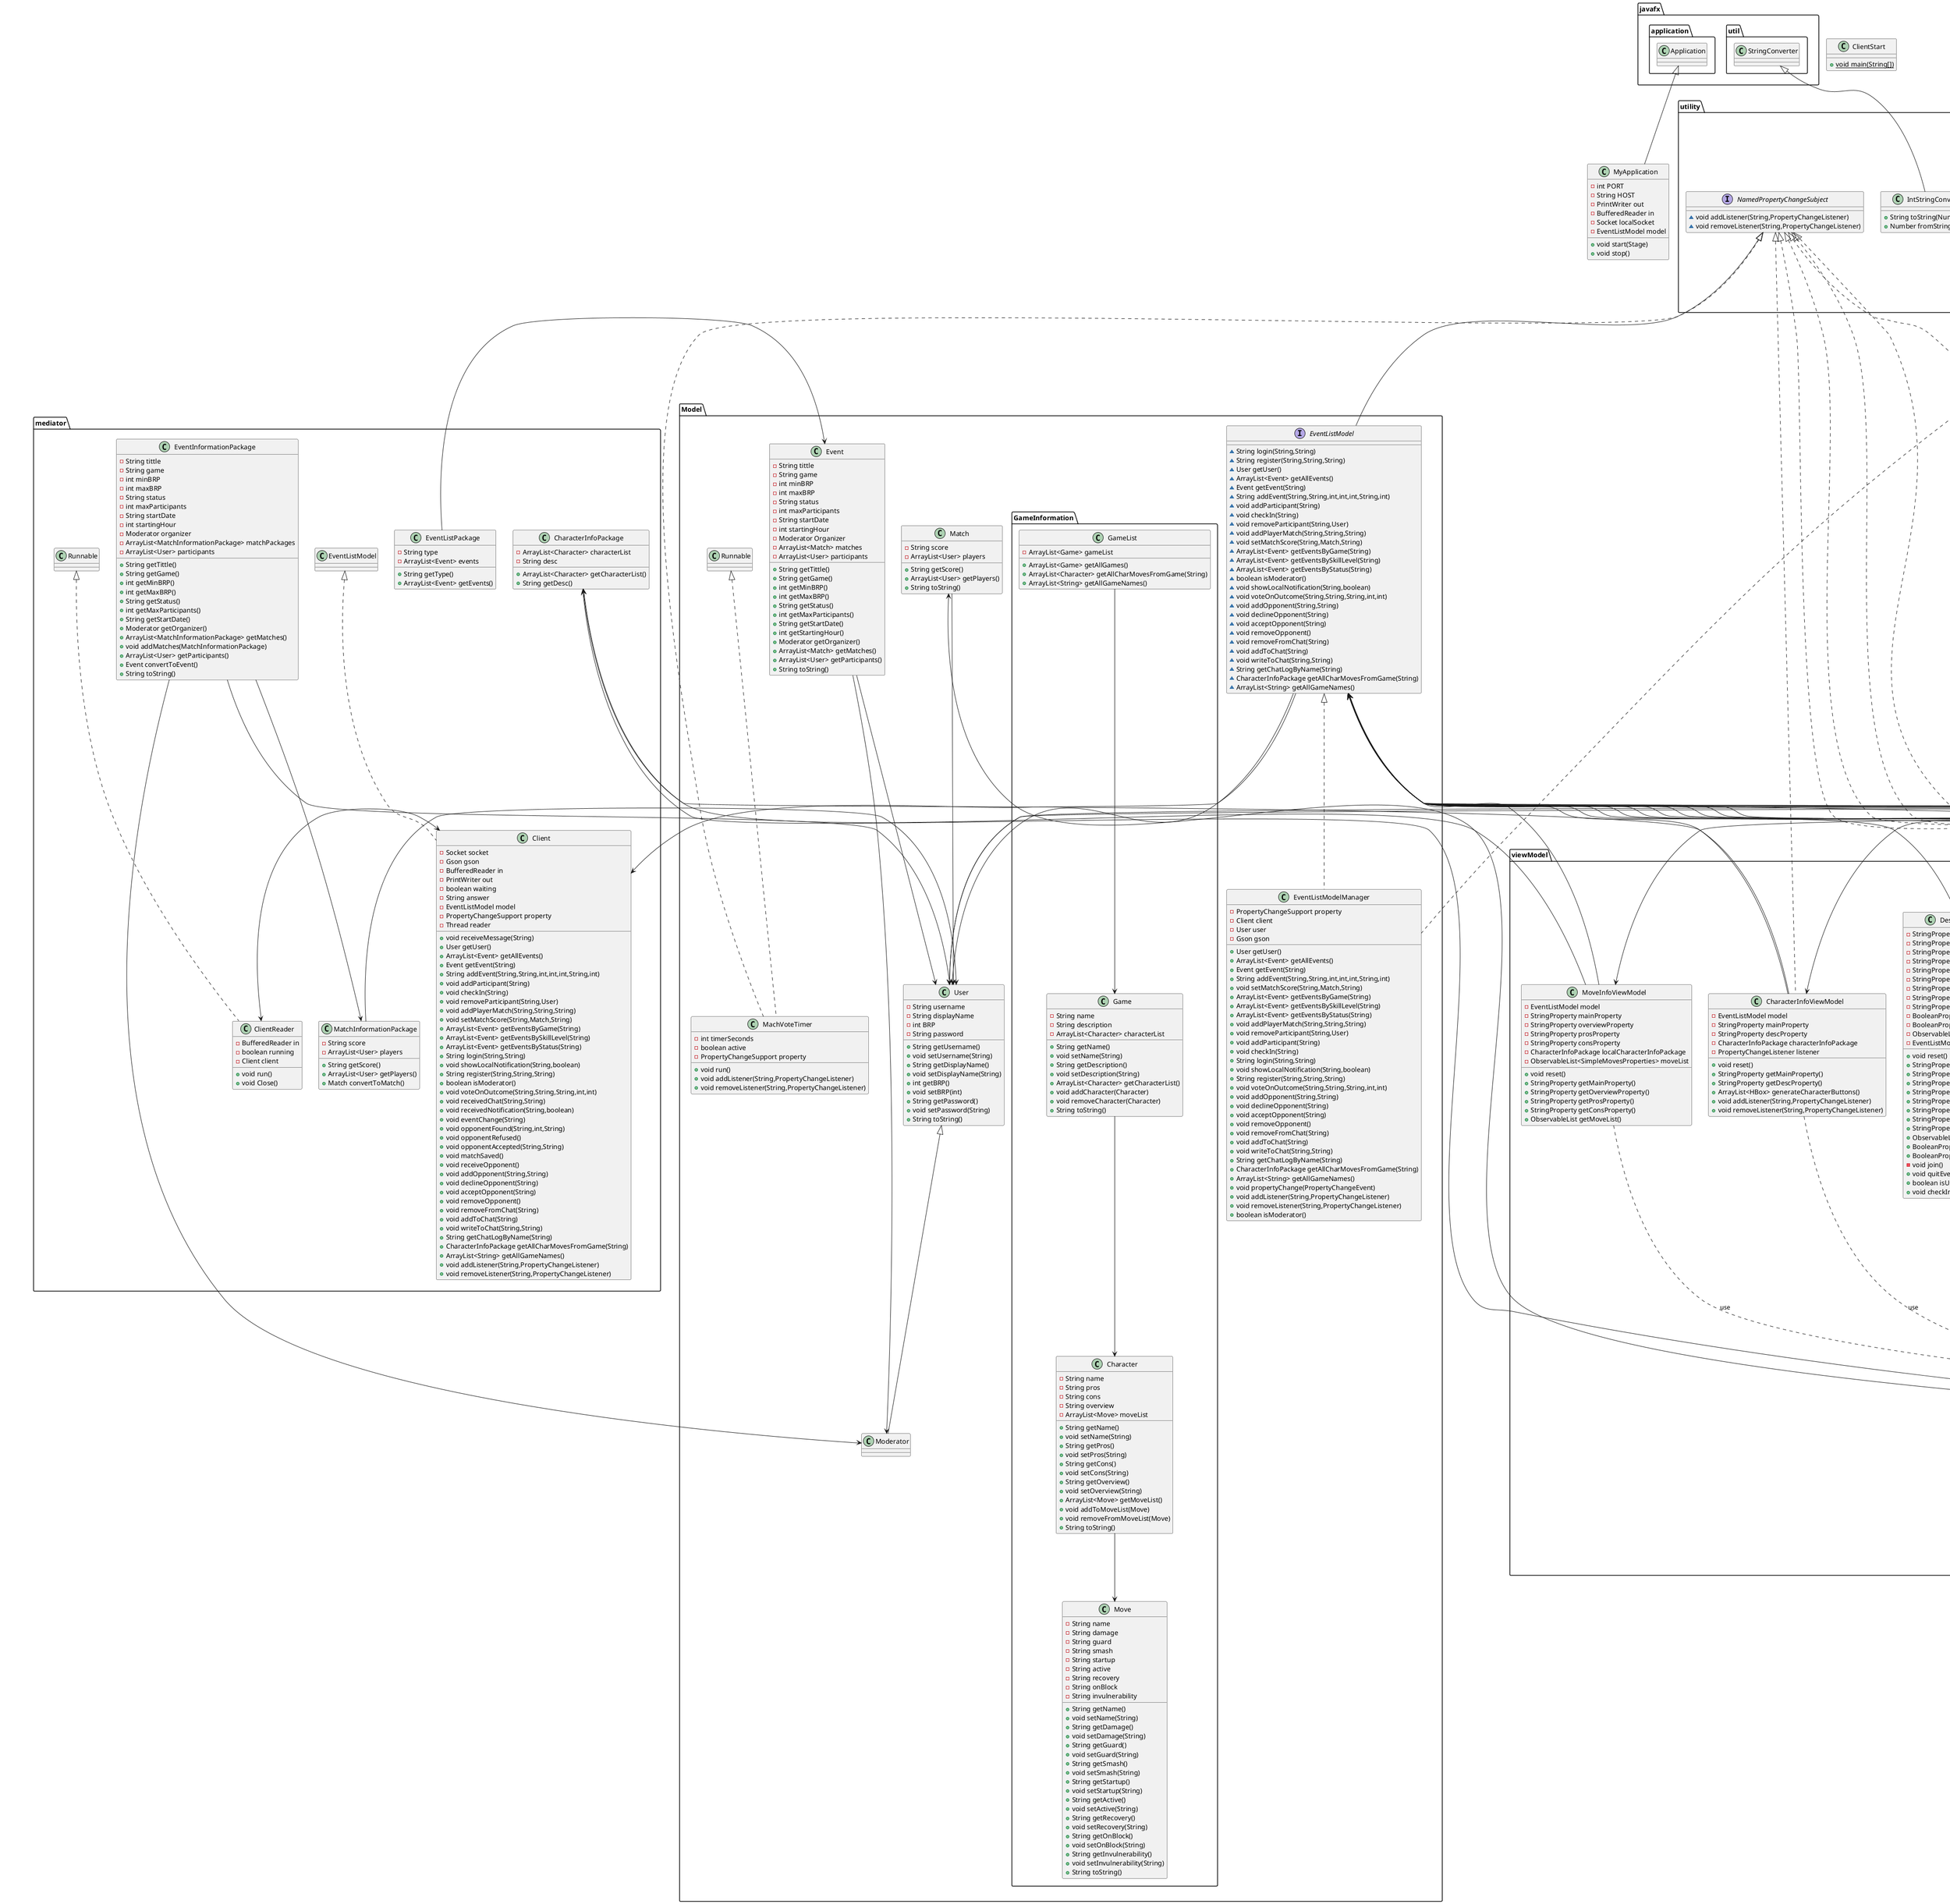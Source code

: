 @startuml
class view.EventDescriptionViewController {
- Label lblEventTitle
- TabPane tabPane
- ViewHandler viewHandler
- EventDescriptionViewModel eventDescriptionViewModel
- DescriptionViewGeneralController descriptionViewGeneralController
- BracketViewController bracketViewController
- ChatViewController chatViewController
- ViewModelFactory viewModelFactory
- Region root
- Tab tab1
+ void init(ViewHandler,ViewModelFactory,Region)
+ void reset()
+ Region getRoot()
~ void pressBackButton()
- Region loadChatView(String)
- Region loadEventDescriptionViewController(String)
- Region loadBracketViewController(String)
+ void propertyChange(PropertyChangeEvent)
}


class Model.GameInformation.GameList {
- ArrayList<Game> gameList
+ ArrayList<Game> getAllGames()
+ ArrayList<Character> getAllCharMovesFromGame(String)
+ ArrayList<String> getAllGameNames()
}


interface view.ViewController {
~ void init(ViewHandler,ViewModelFactory,Region)
~ void reset()
~ Region getRoot()
}

class viewModel.EventListViewModel {
- EventListModel model
- ObservableList<SimpleEventViewModel> list
- ObjectProperty<SimpleEventViewModel> selectedEventProperty
- StringProperty errorProperty
- ViewState viewState
+ void clear()
+ ObservableList<SimpleEventViewModel> getAll()
+ ArrayList<Event> getAllEvents()
+ void setSelected(SimpleEventViewModel)
+ StringProperty getErrorProperty()
- void removeSimpleEvent(String)
+ ArrayList<Event> getEventsByGame(String)
+ ArrayList<Event> getEventsBySkillLevel(String)
+ ArrayList<Event> getEventsByStatus(String)
- void addSimpleEvent(Event)
+ boolean isModerator()
+ void propertyChange(PropertyChangeEvent)
}


class viewModel.LogInViewModel {
- EventListModel model
- StringProperty errorProperty
- StringProperty usernameProperty
- StringProperty passwordProperty
+ StringProperty getErrorProperty()
+ StringProperty getUsernameProperty()
+ StringProperty getPasswordProperty()
+ boolean PressLoginButton()
}


class Model.Event {
- String tittle
- String game
- int minBRP
- int maxBRP
- String status
- int maxParticipants
- String startDate
- int startingHour
- Moderator Organizer
- ArrayList<Match> matches
- ArrayList<User> participants
+ String getTittle()
+ String getGame()
+ int getMinBRP()
+ int getMaxBRP()
+ String getStatus()
+ int getMaxParticipants()
+ String getStartDate()
+ int getStartingHour()
+ Moderator getOrganizer()
+ ArrayList<Match> getMatches()
+ ArrayList<User> getParticipants()
+ String toString()
}


class viewModel.CreateEventViewModel {
- EventListModel model
- StringProperty titleProperty
- ObjectProperty<String> gameProperty
- ObjectProperty<LocalDate> dateProperty
- ObjectProperty<String> startingHourProperty
- ObjectProperty<String> maxPlayersProperty
- IntegerProperty minBRPProperty
- IntegerProperty maxBRPProperty
- StringProperty errorProperty
+ ObjectProperty<String> getGameProperty()
+ StringProperty getTitleProperty()
+ ObjectProperty<LocalDate> getDateProperty()
+ ObjectProperty<String> getStartingHourProperty()
+ ObjectProperty<String> getMaxPlayersProperty()
+ IntegerProperty getMinBRPProperty()
+ IntegerProperty getMaxBRPProperty()
+ StringProperty getErrorProperty()
+ void reset()
+ boolean confirm()
}


class Model.EventListModelManager {
- PropertyChangeSupport property
- Client client
- User user
- Gson gson
+ User getUser()
+ ArrayList<Event> getAllEvents()
+ Event getEvent(String)
+ String addEvent(String,String,int,int,int,String,int)
+ void setMatchScore(String,Match,String)
+ ArrayList<Event> getEventsByGame(String)
+ ArrayList<Event> getEventsBySkillLevel(String)
+ ArrayList<Event> getEventsByStatus(String)
+ void addPlayerMatch(String,String,String)
+ void removeParticipant(String,User)
+ void addParticipant(String)
+ void checkIn(String)
+ String login(String,String)
+ void showLocalNotification(String,boolean)
+ String register(String,String,String)
+ void voteOnOutcome(String,String,String,int,int)
+ void addOpponent(String,String)
+ void declineOpponent(String)
+ void acceptOpponent(String)
+ void removeOpponent()
+ void removeFromChat(String)
+ void addToChat(String)
+ void writeToChat(String,String)
+ String getChatLogByName(String)
+ CharacterInfoPackage getAllCharMovesFromGame(String)
+ ArrayList<String> getAllGameNames()
+ void propertyChange(PropertyChangeEvent)
+ void addListener(String,PropertyChangeListener)
+ void removeListener(String,PropertyChangeListener)
+ boolean isModerator()
}


class view.OneVsOneViewController {
- ViewHandler viewHandler
- Region root
- OneVsOneViewModel oneVsOneViewModel
- ChoiceBox<String> gameButton
- ChoiceBox<String> skillButton
- Button searchButton
+ void init(ViewHandler,ViewModelFactory,Region)
- void updateSearchButtonDisable()
+ void reset()
+ Region getRoot()
+ void btnSearchPress()
+ void btnBackPress()
}


class viewModel.RegisterViewModel {
- EventListModel model
- StringProperty username
- StringProperty displayname
- StringProperty password
- StringProperty error
+ boolean PressRegisterButton()
+ StringProperty getUsername()
+ StringProperty getDisplayname()
+ StringProperty getPassword()
+ StringProperty getError()
}


class MyApplication {
- int PORT
- String HOST
- PrintWriter out
- BufferedReader in
- Socket localSocket
- EventListModel model
+ void start(Stage)
+ void stop()
}


class view.ReportScoreViewController {
- TextField playerOneScore
- TextField playerTwoScore
- Label playerOneName
- Label playerTwoName
- Label errorLabel
- Label verifyLabel
- Button btnPlayerOne
- Button btnPlayerTwo
- ViewHandler viewHandler
- ReportScoreViewModel reportScoreViewModel
- Region root
+ void init(ViewHandler,ViewModelFactory,Region)
~ void pressSubmit()
~ void pressPlayerOne()
~ void pressPlayerTwo()
+ void reset()
+ Region getRoot()
}


class Model.Moderator {
}
class view.MoveInfoController {
- TableColumn<SimpleMovesProperties,String> moveColumn
- TableColumn<SimpleMovesProperties,String> damageColumn
- TableColumn<SimpleMovesProperties,String> guardColumn
- TableColumn<SimpleMovesProperties,String> smashColumn
- TableColumn<SimpleMovesProperties,String> startupColumn
- TableColumn<SimpleMovesProperties,String> activeColumn
- TableColumn<SimpleMovesProperties,String> recoveryColumn
- TableColumn<SimpleMovesProperties,String> onBlockColumn
- TableColumn<SimpleMovesProperties,String> invuColumn
- Label mainLabel
- Label overviewLabel
- Label prosLabel
- Label consLabel
- TableView moveTable
- ViewHandler viewHandler
- MoveInfoViewModel moveInfoViewModel
- Region root
+ void init(ViewHandler,ViewModelFactory,Region)
+ void reset()
+ Region getRoot()
+ void onBackBtnPress()
}


class viewModel.BracketViewModel {
- ObservableList<SimpleStringProperty> labels
- ObservableList<SimpleBooleanProperty> visibleButtons
- EventListModel model
- ViewState viewState
- ArrayList<Match> matches
+ ObservableList<SimpleStringProperty> getLabels()
+ ObservableList<SimpleBooleanProperty> getVisibleButtons()
+ void reset()
+ boolean startVote(int)
}


class Model.GameInformation.Character {
- String name
- String pros
- String cons
- String overview
- ArrayList<Move> moveList
+ String getName()
+ void setName(String)
+ String getPros()
+ void setPros(String)
+ String getCons()
+ void setCons(String)
+ String getOverview()
+ void setOverview(String)
+ ArrayList<Move> getMoveList()
+ void addToMoveList(Move)
+ void removeFromMoveList(Move)
+ String toString()
}


class viewModel.EventDescriptionViewModel {
- StringProperty errorProperty
- StringProperty tittleProperty
- StringProperty organizerProperty
- StringProperty statusProperty
- StringProperty gameProperty
- StringProperty dateProperty
- StringProperty BRPRangeProperty
- StringProperty participantsNumberProperty
- StringProperty participantsListProperty
- PropertyChangeListener listener
- EventListModel model
+ void reset()
+ StringProperty getErrorProperty()
+ StringProperty getTittleProperty()
+ StringProperty getOrganizerProperty()
+ StringProperty getStatusProperty()
+ StringProperty getGameProperty()
+ StringProperty getDateProperty()
+ StringProperty getBRPRangeProperty()
+ String getParticipantsNumber()
+ String getMaxParticipants()
- void join()
+ void propertyChange(PropertyChangeEvent)
+ void addListener(String,PropertyChangeListener)
+ void removeListener(String,PropertyChangeListener)
}


class viewModel.OneVsOneSearchingViewModel {
- IntegerProperty BRPProperty
- StringProperty opponentNameProperty
- BooleanProperty opponentFoundProperty
- BooleanProperty visibleSearchProperty
- EventListModel model
- String opponentUsername
- PropertyChangeListener listener
- ViewState viewState
+ void reset()
+ IntegerProperty getBRPProperty()
+ StringProperty getOpponentNameProperty()
+ BooleanProperty isOpponentFoundProperty()
+ BooleanProperty isVisibleSearchProperty()
+ void cancel()
+ void decline()
+ void accept()
+ void propertyChange(PropertyChangeEvent)
+ void addListener(String,PropertyChangeListener)
+ void removeListener(String,PropertyChangeListener)
}


class mediator.Client {
- Socket socket
- Gson gson
- BufferedReader in
- PrintWriter out
- boolean waiting
- String answer
- EventListModel model
- PropertyChangeSupport property
- Thread reader
+ void receiveMessage(String)
+ User getUser()
+ ArrayList<Event> getAllEvents()
+ Event getEvent(String)
+ String addEvent(String,String,int,int,int,String,int)
+ void addParticipant(String)
+ void checkIn(String)
+ void removeParticipant(String,User)
+ void addPlayerMatch(String,String,String)
+ void setMatchScore(String,Match,String)
+ ArrayList<Event> getEventsByGame(String)
+ ArrayList<Event> getEventsBySkillLevel(String)
+ ArrayList<Event> getEventsByStatus(String)
+ String login(String,String)
+ void showLocalNotification(String,boolean)
+ String register(String,String,String)
+ boolean isModerator()
+ void voteOnOutcome(String,String,String,int,int)
+ void receivedChat(String,String)
+ void receivedNotification(String,boolean)
+ void eventChange(String)
+ void opponentFound(String,int,String)
+ void opponentRefused()
+ void opponentAccepted(String,String)
+ void matchSaved()
+ void receiveOpponent()
+ void addOpponent(String,String)
+ void declineOpponent(String)
+ void acceptOpponent(String)
+ void removeOpponent()
+ void removeFromChat(String)
+ void addToChat(String)
+ void writeToChat(String,String)
+ String getChatLogByName(String)
+ CharacterInfoPackage getAllCharMovesFromGame(String)
+ ArrayList<String> getAllGameNames()
+ void addListener(String,PropertyChangeListener)
+ void removeListener(String,PropertyChangeListener)
}


class view.LogInViewController {
- TextField userNameField
- TextField passwordField
- Label errorLabel
- Hyperlink linkLabel
- ViewHandler viewHandler
- LogInViewModel logInViewModel
- Region root
+ void init(ViewHandler,ViewModelFactory,Region)
+ void reset()
+ Region getRoot()
~ void OnEnter()
~ void OnEnterPass()
~ void PressLoginButton()
~ void CreateAccount()
}


class viewModel.OpponentFoundViewModel {
- StringProperty playerOneNameProperty
- StringProperty playerOneScoreProperty
- StringProperty playerTwoNameProperty
- StringProperty playerTwoScoreProperty
- String chosenPlayer
- StringProperty errorProperty
- StringProperty verifyProperty
- User playerOne
- User playerTwo
- EventListModel model
- PropertyChangeListener listener
+ void reset()
+ StringProperty getPlayerOneNameProperty()
+ StringProperty getPlayerOneScoreProperty()
+ StringProperty getPlayerTwoNameProperty()
+ StringProperty getPlayerTwoScoreProperty()
+ StringProperty getErrorProperty()
+ StringProperty getVerifyProperty()
+ boolean pressSubmit()
+ void pressPlayerOne()
+ void pressPlayerTwo()
+ void propertyChange(PropertyChangeEvent)
+ void addListener(String,PropertyChangeListener)
+ void removeListener(String,PropertyChangeListener)
}


class viewModel.DescriptionViewGeneralViewModel {
- StringProperty errorProperty
- StringProperty tittleProperty
- StringProperty organizerProperty
- StringProperty statusProperty
- StringProperty gameProperty
- StringProperty dateProperty
- StringProperty BRPRangeProperty
- StringProperty participantsNumberProperty
- StringProperty participantsListProperty
- BooleanProperty disabledProperty
- BooleanProperty quitProperty
- ObservableList<SimplePlayerViewModel> list
- EventListModel model
+ void reset()
+ StringProperty getErrorProperty()
+ StringProperty getTittleProperty()
+ StringProperty getOrganizerProperty()
+ StringProperty getStatusProperty()
+ StringProperty getGameProperty()
+ StringProperty getDateProperty()
+ StringProperty getBRPRangeProperty()
+ StringProperty getParticipantsProperty()
+ ObservableList<SimplePlayerViewModel> getList()
+ BooleanProperty isDisabledProperty()
+ BooleanProperty getQuitProperty()
- void join()
+ void quitEvent()
+ boolean isUserRegistered()
+ void checkIn()
}


class mediator.ClientReader {
- BufferedReader in
- boolean running
- Client client
+ void run()
+ void Close()
}


class viewModel.SimpleEventViewModel {
- StringProperty tittleProperty
- StringProperty gameProperty
- StringProperty BRPProperty
- StringProperty dateProperty
- EventListModel model
+ StringProperty getTittleProperty()
+ StringProperty getGameProperty()
+ StringProperty getBRPProperty()
+ StringProperty getDateProperty()
+ void RegisterButtonPress()
+ void setViewModel(String)
}


class view.CreateEventController {
- ChoiceBox<String> gameChoiceBox
- TextField maxBRPField
- ChoiceBox<String> maxPlrChoiceBox
- TextField minBRPField
- DatePicker startDatePicker
- ChoiceBox<String> startHourChoiceBox
- TextField titleField
- Label errorLabel
- ViewHandler viewHandler
- CreateEventViewModel createEventViewModel
- Region root
~ UnaryOperator<TextFormatter.Change> filter
+ void init(ViewHandler,ViewModelFactory,Region)
+ void reset()
+ Region getRoot()
~ void confirm()
~ void back()
~ void clear()
}


class viewModel.MoveInfoViewModel {
- EventListModel model
- StringProperty mainProperty
- StringProperty overviewProperty
- StringProperty prosProperty
- StringProperty consProperty
- CharacterInfoPackage localCharacterInfoPackage
- ObservableList<SimpleMovesProperties> moveList
+ void reset()
+ StringProperty getMainProperty()
+ StringProperty getOverviewProperty()
+ StringProperty getProsProperty()
+ StringProperty getConsProperty()
+ ObservableList getMoveList()
}


class utility.SimpleMovesProperties {
- StringProperty move
- StringProperty damage
- StringProperty guard
- StringProperty smash
- StringProperty startup
- StringProperty active
- StringProperty recovery
- StringProperty onBlock
- StringProperty invu
+ StringProperty getMove()
+ StringProperty getDamage()
+ StringProperty getGuard()
+ StringProperty getSmash()
+ StringProperty getStartup()
+ StringProperty getActive()
+ StringProperty getRecovery()
+ StringProperty getOnBlock()
+ StringProperty getInvu()
}


class viewModel.NotificationPopupViewModel {
- StringProperty notification
- ObjectProperty<Paint> colorProperty
- ViewState viewState
- EventListModel model
- PropertyChangeListener listener
+ void reset()
+ StringProperty getNotificationProperty()
+ ObjectProperty<Paint> getColorProperty()
+ void propertyChange(PropertyChangeEvent)
+ void addListener(String,PropertyChangeListener)
+ void removeListener(String,PropertyChangeListener)
}


class view.DescriptionViewGeneralController {
- Button btnCheckIn
- Button btnQuit
- TableColumn<SimplePlayerViewModel,String> colName
- TableColumn<SimplePlayerViewModel,String> colSkillLevel
- Label lblCheckInStatus
- Label lblTimeLeft
- TableView<SimplePlayerViewModel> tblPlayers
- TextField txtGame
- TextField txtNumberOfPlayers
- TextField txtSkillLevel
- TextField txtTimeUntilStart
- VBox vboxDetails
- ViewHandler viewHandler
- DescriptionViewGeneralViewModel descriptionViewGeneralViewModel
- Region root
+ void init(ViewHandler,ViewModelFactory,Region)
+ void reset()
~ void pressCheckInButton()
+ void onQuit()
+ Region getRoot()
}


class viewModel.ChatViewModel {
- EventListModel model
- StringProperty chatName
- StringProperty previousLog
- StringProperty input
- String previousChatName
+ StringProperty getChatName()
+ StringProperty getPreviousLog()
+ StringProperty getInput()
+ void reset()
+ void disconnect(String)
+ void enterPress()
+ void propertyChange(PropertyChangeEvent)
}


class view.EventListViewController {
- ViewHandler viewHandler
- EventListViewModel eventListViewModel
- Region root
- ViewModelFactory viewModelFactory
- ScrollPane scrollPane
- TextField searchBar
- Text filterError
- Text searchError
- Text noEventsError
- Button createButton
+ void init(ViewHandler,ViewModelFactory,Region)
+ void reset()
- void loadEventView(SimpleEventViewModel,VBox)
- void searchEvents(String)
- void filterEvents(ArrayList<Event>)
- void filterByGame(ActionEvent)
- void filterBySkillLevel(ActionEvent)
- void filterByStatus(ActionEvent)
- void filterAny()
+ Region getRoot()
~ void backButtonPressed()
~ void createButtonPressed()
}


class view.ViewHandler {
- Scene currentScene
- Scene popupScene
- Scene notificationScene
- Stage primaryStage
- Stage popupStage
- Stage notificationStage
- EventDescriptionViewController eventDescriptionViewController
- EventListViewController eventListViewController
- NotificationPopupViewController notificationPopupViewController
- LogInViewController logInViewController
- RegisterViewController registerViewController
- CreateEventController createEventController
- ReportScoreViewController reportScoreViewController
- MainPageViewController mainPageViewController
- OneVsOneViewController oneVsOneViewController
- OneVsOneSearchingViewController oneVsOneSearchingViewController
- OpponentFoundViewController opponentFoundViewController
- ChatViewController chatViewController
- GameInfoViewController gameInfoViewController
- CharacterInfoController characterInfoController
- MoveInfoController moveInfoController
- EventTemplateViewController eventTemplateViewController
- BracketViewController bracketViewController
- ViewModelFactory viewModelFactory
+ void start(Stage)
+ void startPopup(Stage)
+ void startNotification(Stage)
+ void openPopupView(String)
+ void openView(String)
+ void closeView()
+ void closePopupView()
+ void closeNotificationView()
+ Region loadMoveInfoController(String)
+ Region loadCharacterInfoView(String)
+ Region loadGameInfoView(String)
+ Region loadChatView(String)
+ Region loadOpponentFoundView(String)
+ Region loadOneVsOneSearchingPopup(String)
+ Region loadOneVsOneView(String)
+ Region loadMainPageView(String)
+ Region loadReportScoreView(String)
+ Region loadCreateEventView(String)
+ Region loadRegisterViewController(String)
+ Region loadLogInViewController(String)
- Region loadEventListViewController(String)
- Region loadEventDescriptionViewController(String)
- Region loadNotificationPopupViewController(String)
}


class utility.IntStringConverter {
+ String toString(Number)
+ Number fromString(String)
}

class viewModel.SimplePlayerViewModel {
- StringProperty playerDisplayName
- StringProperty skillLevel
- EventListModel model
+ StringProperty getPlayerDisplayName()
+ StringProperty getSkillLevel()
}


class Model.User {
- String username
- String displayName
- int BRP
- String password
+ String getUsername()
+ void setUsername(String)
+ String getDisplayName()
+ void setDisplayName(String)
+ int getBRP()
+ void setBRP(int)
+ String getPassword()
+ void setPassword(String)
+ String toString()
}


class view.RegisterViewController {
- TextField userNameField
- TextField displayNameField
- TextField passwordField
- Label errorLabel
- Hyperlink linkLabel
- ViewHandler viewHandler
- RegisterViewModel registerViewModel
- Region root
+ void init(ViewHandler,ViewModelFactory,Region)
+ void reset()
+ Region getRoot()
~ void LoginAccount()
~ void PressRegisterButton()
~ void OnEnterUser()
~ void OnEnterDisplay()
~ void OnEnterPass()
}


class view.EventTemplateViewController {
- Text eventTitle
- Text eventTime
- Text skillLevel
- Text eventGame
- ImageView gameImage
- ViewHandler viewHandler
- SimpleEventViewModel eventTemplateViewModel
- Region root
+ void init(ViewHandler,SimpleEventViewModel,Region)
+ void reset()
+ Region getRoot()
~ void pressDetailsButton()
~ void pressRegisterButton()
}


interface Model.EventListModel {
~ String login(String,String)
~ String register(String,String,String)
~ User getUser()
~ ArrayList<Event> getAllEvents()
~ Event getEvent(String)
~ String addEvent(String,String,int,int,int,String,int)
~ void addParticipant(String)
~ void checkIn(String)
~ void removeParticipant(String,User)
~ void addPlayerMatch(String,String,String)
~ void setMatchScore(String,Match,String)
~ ArrayList<Event> getEventsByGame(String)
~ ArrayList<Event> getEventsBySkillLevel(String)
~ ArrayList<Event> getEventsByStatus(String)
~ boolean isModerator()
~ void showLocalNotification(String,boolean)
~ void voteOnOutcome(String,String,String,int,int)
~ void addOpponent(String,String)
~ void declineOpponent(String)
~ void acceptOpponent(String)
~ void removeOpponent()
~ void removeFromChat(String)
~ void addToChat(String)
~ void writeToChat(String,String)
~ String getChatLogByName(String)
~ CharacterInfoPackage getAllCharMovesFromGame(String)
~ ArrayList<String> getAllGameNames()
}

class viewModel.CharacterInfoViewModel {
- EventListModel model
- StringProperty mainProperty
- StringProperty descProperty
- CharacterInfoPackage characterInfoPackage
- PropertyChangeListener listener
+ void reset()
+ StringProperty getMainProperty()
+ StringProperty getDescProperty()
+ ArrayList<HBox> generateCharacterButtons()
+ void addListener(String,PropertyChangeListener)
+ void removeListener(String,PropertyChangeListener)
}


class mediator.EventInformationPackage {
- String tittle
- String game
- int minBRP
- int maxBRP
- String status
- int maxParticipants
- String startDate
- int startingHour
- Moderator organizer
- ArrayList<MatchInformationPackage> matchPackages
- ArrayList<User> participants
+ String getTittle()
+ String getGame()
+ int getMinBRP()
+ int getMaxBRP()
+ String getStatus()
+ int getMaxParticipants()
+ String getStartDate()
+ Moderator getOrganizer()
+ ArrayList<MatchInformationPackage> getMatches()
+ void addMatches(MatchInformationPackage)
+ ArrayList<User> getParticipants()
+ Event convertToEvent()
+ String toString()
}


class Model.GameInformation.Move {
- String name
- String damage
- String guard
- String smash
- String startup
- String active
- String recovery
- String onBlock
- String invulnerability
+ String getName()
+ void setName(String)
+ String getDamage()
+ void setDamage(String)
+ String getGuard()
+ void setGuard(String)
+ String getSmash()
+ void setSmash(String)
+ String getStartup()
+ void setStartup(String)
+ String getActive()
+ void setActive(String)
+ String getRecovery()
+ void setRecovery(String)
+ String getOnBlock()
+ void setOnBlock(String)
+ String getInvulnerability()
+ void setInvulnerability(String)
+ String toString()
}


class view.GameInfoViewController {
- VBox mainStage
- ViewHandler viewHandler
- GameInfoViewModel gameInfoViewModel
- Region root
+ void init(ViewHandler,ViewModelFactory,Region)
+ void reset()
+ Region getRoot()
+ void propertyChange(PropertyChangeEvent)
- void onBackBtnPress()
}


class viewModel.ViewModelFactory {
- EventListViewModel eventListViewModel
- EventDescriptionViewModel eventDescriptionViewModel
- NotificationPopupViewModel notificationPopupViewModel
- BracketViewModel bracketViewModel
- SimpleEventViewModel simpleEventViewModel
- DescriptionViewGeneralViewModel descriptionViewGeneralViewModel
- LogInViewModel logInViewModel
- RegisterViewModel registerViewModel
- CreateEventViewModel createEventViewModel
- ReportScoreViewModel reportScoreViewModel
- MainPageViewModel mainPageViewModel
- OneVsOneViewModel oneVsOneViewModel
- OneVsOneSearchingViewModel oneVsOneSearchingViewModel
- OpponentFoundViewModel opponentFoundViewModel
- GameInfoViewModel gameInfoViewModel
- CharacterInfoViewModel characterInfoViewModel
- MoveInfoViewModel moveInfoViewModel
- ChatViewModel chatViewModel
- ViewState viewState
- EventListModel model
+ LogInViewModel getLogInViewModel()
+ EventListViewModel getEventListViewModel()
+ EventDescriptionViewModel getEventDetailsViewModel()
+ DescriptionViewGeneralViewModel getDescriptionViewGeneralViewModel()
+ NotificationPopupViewModel getNotificationPopupViewModel()
+ SimpleEventViewModel getSimpleEventViewModel(Event)
+ BracketViewModel getBracketViewModel8()
+ RegisterViewModel getRegisterViewModel()
+ CreateEventViewModel getCreateEventViewModel()
+ ReportScoreViewModel getReportScoreViewModel()
+ MainPageViewModel getMainPageViewModel()
+ OneVsOneViewModel getOneVsOneViewModel()
+ OneVsOneSearchingViewModel oneVsOneSearchingViewModel()
+ OpponentFoundViewModel getOpponentFoundViewModel()
+ ChatViewModel getChatViewModel()
+ GameInfoViewModel getGameInfoViewModel()
+ CharacterInfoViewModel getCharacterInfoViewModel()
+ MoveInfoViewModel getMoveInfoViewModel()
}


class Model.GameInformation.Game {
- String name
- String description
- ArrayList<Character> characterList
+ String getName()
+ void setName(String)
+ String getDescription()
+ void setDescription(String)
+ ArrayList<Character> getCharacterList()
+ void addCharacter(Character)
+ void removeCharacter(Character)
+ String toString()
}


class viewModel.ViewState << (S,#FF7700) Singleton>>{
- {static} ViewState instance
- String tittle
- Match currentMatch
- String desiredChat
- String[] matchPlayers
- String gameName
- String characterName
- CharacterInfoPackage localCharacterInfoPackage
+ {static} ViewState getInstance()
+ void setTittle(String)
+ void setMatch(Match)
+ void setDesiredChat(String)
+ String getTittle()
+ Match getMatch()
+ String getDesiredChat()
+ String[] getMatchPlayers()
+ void setMatchPlayers(String[])
+ String getGameName()
+ void setGameName(String)
+ String getCharacterName()
+ void setCharacterName(String)
+ CharacterInfoPackage getLocalCharacterInfoPackage()
+ void setLocalCharacterInfoPackage(CharacterInfoPackage)
}


class Model.Match {
- String score
- ArrayList<User> players
+ String getScore()
+ ArrayList<User> getPlayers()
+ String toString()
}


class view.ChatViewController {
- Label chatNameLabel
- Label previousLogLabel
- TextField inputTextField
- HBox topHBox
- ViewHandler viewHandler
- ChatViewModel chatViewModel
- Region root
+ void init(ViewHandler,ViewModelFactory,Region)
+ void reset()
+ Region getRoot()
- void onEnterPressed()
}


class viewModel.GameInfoViewModel {
- EventListModel model
- PropertyChangeListener listener
+ void reset()
+ ArrayList<HBox> generateGameButtons()
+ void addListener(String,PropertyChangeListener)
+ void removeListener(String,PropertyChangeListener)
}


class view.MainPageViewController {
~ Label welcomeLabel
- ViewHandler viewHandler
- MainPageViewModel mainPageViewModel
- Region root
+ void init(ViewHandler,ViewModelFactory,Region)
+ void reset()
+ Region getRoot()
~ void btnTournamentPress()
~ void btnMatchPress()
~ void btnChatPress()
~ void btnGameInfoPress()
}


class mediator.EventListPackage {
- String type
- ArrayList<Event> events
+ String getType()
+ ArrayList<Event> getEvents()
}


class viewModel.ReportScoreViewModel {
- StringProperty playerOneNameProperty
- StringProperty playerOneScoreProperty
- StringProperty playerTwoNameProperty
- StringProperty playerTwoScoreProperty
- String chosenPlayer
- StringProperty errorProperty
- StringProperty verifyProperty
- User playerOne
- User playerTwo
- EventListModel model
+ void reset()
+ StringProperty getPlayerOneNameProperty()
+ StringProperty getPlayerOneScoreProperty()
+ StringProperty getPlayerTwoNameProperty()
+ StringProperty getPlayerTwoScoreProperty()
+ StringProperty getErrorProperty()
+ StringProperty getVerifyProperty()
+ boolean pressSubmit()
+ void pressPlayerOne()
+ void pressPlayerTwo()
}


interface utility.NamedPropertyChangeSubject {
~ void addListener(String,PropertyChangeListener)
~ void removeListener(String,PropertyChangeListener)
}

class view.BracketViewController {
- HBox startHbox
- ViewHandler viewHandler
- BracketViewModel bracketViewModel
- Region root
- ArrayList<HBox> hboxes
- ArrayList<VBox> vboxes
- ArrayList<Label> labels
- ArrayList<Button> buttons
+ void init(ViewHandler,ViewModelFactory,Region)
- void addMouseClickedEventHandler(Button)
+ void reset()
+ Region getRoot()
}


class ClientStart {
+ {static} void main(String[])
}

class view.CharacterInfoController {
~ Label mainLabel
~ Label descLabel
~ HBox characterBox
- ViewHandler viewHandler
- CharacterInfoViewModel characterInfoViewModel
- Region root
+ void init(ViewHandler,ViewModelFactory,Region)
+ void reset()
+ Region getRoot()
- void onBackBtnPress()
+ void propertyChange(PropertyChangeEvent)
}


class mediator.CharacterInfoPackage {
- ArrayList<Character> characterList
- String desc
+ ArrayList<Character> getCharacterList()
+ String getDesc()
}


class view.NotificationPopupViewController {
- Label NotificationLabel
- Region root
- NotificationPopupViewModel notificationPopupViewModel
- ViewHandler viewHandler
+ void init(ViewHandler,ViewModelFactory,Region)
+ void init(ViewHandler,NotificationPopupViewModel,Region)
+ void reset()
+ Region getRoot()
+ void propertyChange(PropertyChangeEvent)
}


class Model.MachVoteTimer {
- int timerSeconds
- boolean active
- PropertyChangeSupport property
+ void run()
+ void addListener(String,PropertyChangeListener)
+ void removeListener(String,PropertyChangeListener)
}


class viewModel.MainPageViewModel {
- EventListModel model
- StringProperty welcomeProperty
+ StringProperty getWelcomeProperty()
}


class viewModel.OneVsOneViewModel {
- EventListModel model
- BooleanProperty disableSearch
- ObjectProperty<String> gameProperty
- ObjectProperty<String> skillProperty
+ ObjectProperty<String> getGameProperty()
+ ObjectProperty<String> getSkillProperty()
+ BooleanProperty disableSearchProperty()
+ boolean isDisableSearch()
+ void updateDisableSearch(boolean)
+ void updateDisableSearch(boolean,boolean)
+ void pressSearchButton()
}


class view.OneVsOneSearchingViewController {
- Button declineBtn
- Button acceptBtn
- Button cancelBtn
- Label opponentNameLabel
- Label BRPLabel
- Label searchLabel
- HBox BRPHBox
- HBox nameHBox
- ViewHandler viewHandler
- OneVsOneSearchingViewModel oneVsOneSearchingViewModel
- Region root
- boolean searching
- Thread updateSearch
+ void init(ViewHandler,ViewModelFactory,Region)
+ void reset()
+ Region getRoot()
- void safeSleep(int)
+ void btnCancelPress()
+ void btnDeclinePress()
+ void btnAcceptPress()
+ void propertyChange(PropertyChangeEvent)
}


class mediator.MatchInformationPackage {
- String score
- ArrayList<User> players
+ String getScore()
+ ArrayList<User> getPlayers()
+ Match convertToMatch()
}


class view.OpponentFoundViewController {
- SubScene rightSubScene
- Button btnPlayerOne
- Button btnPlayerTwo
- Label errorLabel
- Label playerOneName
- TextField playerOneScore
- Label playerTwoName
- TextField playerTwoScore
- Label verifyLabel
- ViewHandler viewHandler
- OpponentFoundViewModel opponentFoundViewModel
- Region root
- ViewModelFactory viewModelFactory
- ChatViewController chatViewController
+ void init(ViewHandler,ViewModelFactory,Region)
+ void reset()
+ Region getRoot()
~ void pressSubmit()
~ void pressPlayerOne()
~ void pressPlayerTwo()
+ void propertyChange(PropertyChangeEvent)
- Region loadChatView(String)
}


Model.GameInformation.GameList --> Model.GameInformation.Game
Model.GameInformation.Game --> Model.GameInformation.Character
Model.GameInformation.Character --> Model.GameInformation.Move


view.ViewController <|.. view.EventDescriptionViewController
java.beans.PropertyChangeListener <|.. view.EventDescriptionViewController
java.beans.PropertyChangeListener <|.. viewModel.EventListViewModel
Model.EventListModel <|.. Model.EventListModelManager
java.beans.PropertyChangeListener <|.. Model.EventListModelManager
view.ViewController <|.. view.OneVsOneViewController
javafx.application.Application <|-- MyApplication
view.ViewController <|.. view.ReportScoreViewController
Model.User <|-- Model.Moderator
view.ViewController <|.. view.MoveInfoController
java.beans.PropertyChangeListener <|.. viewModel.EventDescriptionViewModel
utility.NamedPropertyChangeSubject <|.. viewModel.EventDescriptionViewModel
java.beans.PropertyChangeListener <|.. viewModel.OneVsOneSearchingViewModel
utility.NamedPropertyChangeSubject <|.. viewModel.OneVsOneSearchingViewModel
mediator.EventListModel <|.. mediator.Client
view.ViewController <|.. view.LogInViewController
java.beans.PropertyChangeListener <|.. viewModel.OpponentFoundViewModel
utility.NamedPropertyChangeSubject <|.. viewModel.OpponentFoundViewModel
mediator.Runnable <|.. mediator.ClientReader
view.ViewController <|.. view.CreateEventController
java.beans.PropertyChangeListener <|.. viewModel.NotificationPopupViewModel
utility.NamedPropertyChangeSubject <|.. viewModel.NotificationPopupViewModel
view.ViewController <|.. view.DescriptionViewGeneralController
java.beans.PropertyChangeListener <|.. viewModel.ChatViewModel
view.ViewController <|.. view.EventListViewController
javafx.util.StringConverter <|-- utility.IntStringConverter
view.ViewController <|.. view.RegisterViewController
utility.NamedPropertyChangeSubject <|-- Model.EventListModel
utility.NamedPropertyChangeSubject <|.. viewModel.CharacterInfoViewModel
view.ViewController <|.. view.GameInfoViewController
java.beans.PropertyChangeListener <|.. view.GameInfoViewController
view.ViewController <|.. view.ChatViewController
utility.NamedPropertyChangeSubject <|.. viewModel.GameInfoViewModel
view.ViewController <|.. view.MainPageViewController
view.ViewController <|.. view.BracketViewController
view.ViewController <|.. view.CharacterInfoController
view.ViewController <|.. view.EventTemplateViewController
java.beans.PropertyChangeListener <|.. view.CharacterInfoController
view.ViewController <|.. view.NotificationPopupViewController
java.beans.PropertyChangeListener <|.. view.NotificationPopupViewController
Model.Runnable <|.. Model.MachVoteTimer
utility.NamedPropertyChangeSubject <|.. Model.MachVoteTimer
view.ViewController <|.. view.OneVsOneSearchingViewController
java.beans.PropertyChangeListener <|.. view.OneVsOneSearchingViewController
view.ViewController <|.. view.OpponentFoundViewController
java.beans.PropertyChangeListener <|.. view.OpponentFoundViewController
view.ViewHandler <-> view.BracketViewController
view.ViewHandler <-> view.CharacterInfoController
view.ViewHandler <-> view.ChatViewController
view.ViewHandler <-> view.CreateEventController
view.ViewHandler <-> view.DescriptionViewGeneralController
view.ViewHandler <-> view.EventDescriptionViewController
view.ViewHandler <-> view.EventListViewController
view.ViewHandler <-> view.EventTemplateViewController
view.ViewHandler <-> view.GameInfoViewController
view.ViewHandler <-> view.LogInViewController
view.ViewHandler <-> view.MainPageViewController
view.ViewHandler <-> view.MoveInfoController
view.ViewHandler <-> view.NotificationPopupViewController
view.ViewHandler <-> view.OneVsOneSearchingViewController
view.ViewHandler <-> view.OneVsOneViewController
view.ViewHandler <-> view.OpponentFoundViewController
view.ViewHandler <-> view.RegisterViewController
view.ViewHandler <-> view.ReportScoreViewController
view.BracketViewController --> viewModel.BracketViewModel
view.CharacterInfoController --> viewModel.CharacterInfoViewModel
view.ChatViewController --> viewModel.ChatViewModel
view.CreateEventController --> viewModel.CreateEventViewModel
view.DescriptionViewGeneralController --> viewModel.DescriptionViewGeneralViewModel
view.EventDescriptionViewController --> viewModel.EventDescriptionViewModel
view.EventListViewController --> viewModel.EventListViewModel
view.EventTemplateViewController --> viewModel.SimpleEventViewModel
view.GameInfoViewController --> viewModel.GameInfoViewModel
view.LogInViewController --> viewModel.LogInViewModel
view.MainPageViewController --> viewModel.MainPageViewModel
view.MoveInfoController --> viewModel.MoveInfoViewModel
view.NotificationPopupViewController --> viewModel.NotificationPopupViewModel
view.OneVsOneViewController --> viewModel.OneVsOneViewModel
view.OneVsOneSearchingViewController --> viewModel.OneVsOneSearchingViewModel
view.OpponentFoundViewController --> viewModel.OpponentFoundViewModel
view.RegisterViewController --> viewModel.RegisterViewModel
view.ReportScoreViewController --> viewModel.ReportScoreViewModel
Model.EventListModel <-- viewModel.BracketViewModel
Model.EventListModel <-- viewModel.CharacterInfoViewModel
Model.EventListModel <-- viewModel.ChatViewModel
Model.EventListModel <-- viewModel.CreateEventViewModel
Model.EventListModel <-- viewModel.DescriptionViewGeneralViewModel
Model.EventListModel <-- viewModel.EventDescriptionViewModel
Model.EventListModel <-- viewModel.EventListViewModel
Model.EventListModel <-- viewModel.SimpleEventViewModel
Model.EventListModel <-- viewModel.GameInfoViewModel
Model.EventListModel <-- viewModel.LogInViewModel
Model.EventListModel <-- viewModel.MainPageViewModel
Model.EventListModel <-- viewModel.MoveInfoViewModel
Model.EventListModel <-- viewModel.NotificationPopupViewModel
Model.EventListModel <-- viewModel.OneVsOneViewModel
Model.EventListModel <-- viewModel.OneVsOneSearchingViewModel
Model.EventListModel <-- viewModel.OpponentFoundViewModel
Model.EventListModel <-- viewModel.RegisterViewModel
Model.EventListModel <-- viewModel.ReportScoreViewModel
Model.EventListModel --> Model.User
Model.EventListModel --> mediator.Client
mediator.Client <-> mediator.ClientReader
view.DescriptionViewGeneralController ..> viewModel.ViewModelFactory : use
view.BracketViewController ..> viewModel.ViewModelFactory : use
view.CharacterInfoController ..> viewModel.ViewModelFactory : use
view.ChatViewController ..> viewModel.ViewModelFactory : use
view.CreateEventController ..> viewModel.ViewModelFactory : use
view.EventDescriptionViewController ..> viewModel.ViewModelFactory : use
view.EventListViewController ..> viewModel.ViewModelFactory : use
view.EventTemplateViewController ..> viewModel.ViewModelFactory : use
view.GameInfoViewController ..> viewModel.ViewModelFactory : use
view.LogInViewController ..> viewModel.ViewModelFactory : use
view.MainPageViewController ..> viewModel.ViewModelFactory : use
view.MoveInfoController ..> viewModel.ViewModelFactory : use
view.NotificationPopupViewController ..> viewModel.ViewModelFactory : use
view.OneVsOneSearchingViewController ..> viewModel.ViewModelFactory : use
view.OneVsOneViewController ..> viewModel.ViewModelFactory : use
view.OpponentFoundViewController ..> viewModel.ViewModelFactory : use
view.RegisterViewController ..> viewModel.ViewModelFactory : use
view.ReportScoreViewController ..> viewModel.ViewModelFactory : use
viewModel.DescriptionViewGeneralViewModel ..> viewModel.ViewState : use
view.EventDescriptionViewController ..> viewModel.ViewState : use
view.MainPageViewController ..> viewModel.ViewState : use
view.OpponentFoundViewController ..> viewModel.ViewState : use
viewModel.CharacterInfoViewModel ..> viewModel.ViewState : use
viewModel.ChatViewModel ..> viewModel.ViewState : use
viewModel.EventDescriptionViewModel ..> viewModel.ViewState : use
viewModel.GameInfoViewModel ..> viewModel.ViewState : use
viewModel.MoveInfoViewModel ..> viewModel.ViewState : use
viewModel.OneVsOneSearchingViewModel ..> viewModel.ViewState : use
viewModel.OpponentFoundViewModel ..> viewModel.ViewState : use
viewModel.ReportScoreViewModel ..> viewModel.ViewState : use
viewModel.SimpleEventViewModel ..> viewModel.ViewState : use
viewModel.ViewModelFactory ..> viewModel.ViewState : use
viewModel.ViewState --> mediator.CharacterInfoPackage
viewModel.ViewState --> Model.Match
mediator.CharacterInfoPackage <-- viewModel.CharacterInfoViewModel
mediator.CharacterInfoPackage <-- viewModel.MoveInfoViewModel
mediator.EventInformationPackage --> mediator.MatchInformationPackage
mediator.EventListPackage --> Model.Event
Model.Event --> Model.User
viewModel.OpponentFoundViewModel --> Model.User
mediator.EventInformationPackage --> Model.User
Model.Match --> Model.User
viewModel.ReportScoreViewModel --> Model.User
mediator.MatchInformationPackage --> Model.User
Model.Event --> Model.Moderator
mediator.EventInformationPackage --> Model.Moderator
viewModel.ViewState --> viewModel.ViewState : instance
view --[hidden]> viewModel
viewModel --[hidden]> Model
Model --[hidden]> mediator
@enduml